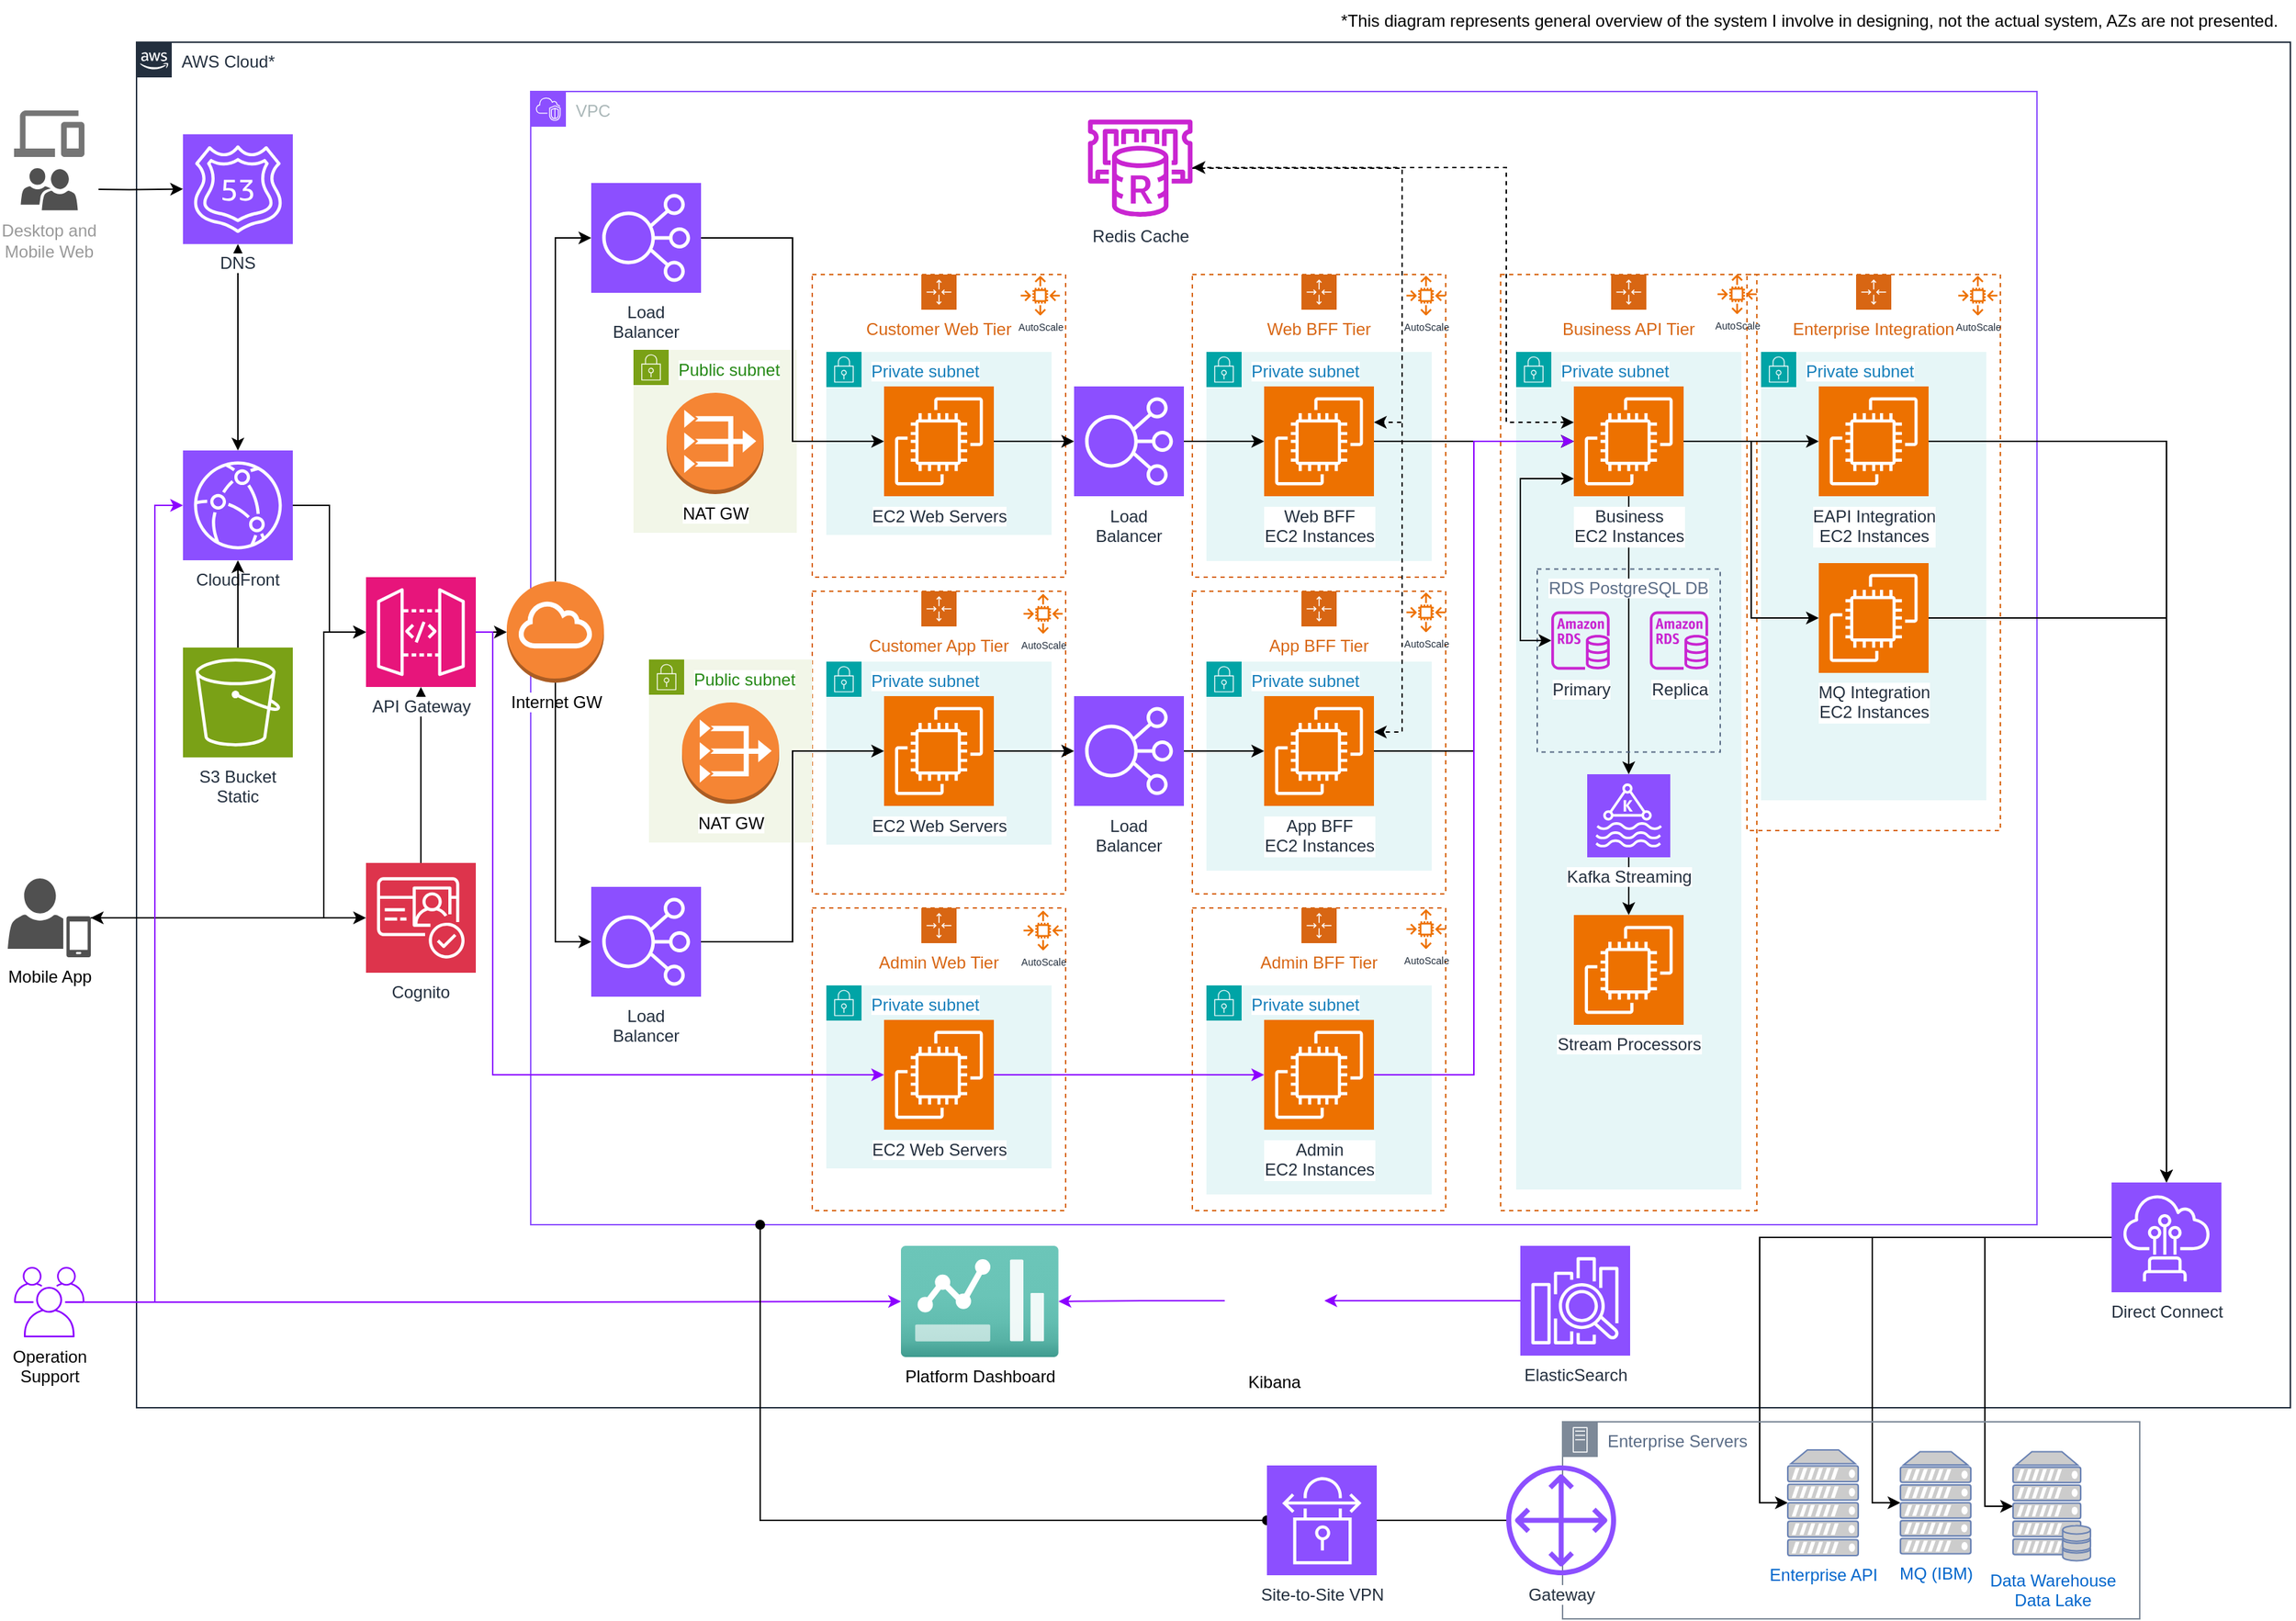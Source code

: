 <mxfile version="24.7.6">
  <diagram name="Page-1" id="ORH8hoGxnRq0YV5Q__YL">
    <mxGraphModel dx="1382" dy="833" grid="1" gridSize="10" guides="1" tooltips="1" connect="1" arrows="1" fold="1" page="1" pageScale="1" pageWidth="1654" pageHeight="1169" background="none" math="0" shadow="0">
      <root>
        <mxCell id="0" />
        <mxCell id="1" parent="0" />
        <mxCell id="d51Kw371MCxtWn_OuyqZ-9" value="AWS Cloud*" style="points=[[0,0],[0.25,0],[0.5,0],[0.75,0],[1,0],[1,0.25],[1,0.5],[1,0.75],[1,1],[0.75,1],[0.5,1],[0.25,1],[0,1],[0,0.75],[0,0.5],[0,0.25]];outlineConnect=0;gradientColor=none;html=1;fontSize=12;fontStyle=0;container=1;pointerEvents=0;collapsible=0;recursiveResize=0;shape=mxgraph.aws4.group;grIcon=mxgraph.aws4.group_aws_cloud_alt;strokeColor=#232F3E;fillColor=none;verticalAlign=top;align=left;spacingLeft=30;fontColor=#232F3E;dashed=0;backgroundOutline=0;shadow=0;labelBackgroundColor=default;whiteSpace=wrap;labelBorderColor=none;textShadow=0;" vertex="1" parent="1">
          <mxGeometry x="107" y="40" width="1530" height="970" as="geometry" />
        </mxCell>
        <mxCell id="d51Kw371MCxtWn_OuyqZ-40" value="VPC" style="points=[[0,0],[0.25,0],[0.5,0],[0.75,0],[1,0],[1,0.25],[1,0.5],[1,0.75],[1,1],[0.75,1],[0.5,1],[0.25,1],[0,1],[0,0.75],[0,0.5],[0,0.25]];outlineConnect=0;gradientColor=none;html=1;whiteSpace=wrap;fontSize=12;fontStyle=0;container=1;pointerEvents=0;collapsible=0;recursiveResize=0;shape=mxgraph.aws4.group;grIcon=mxgraph.aws4.group_vpc2;strokeColor=#8C4FFF;fillColor=none;verticalAlign=top;align=left;spacingLeft=30;fontColor=#AAB7B8;dashed=0;labelBackgroundColor=default;" vertex="1" parent="d51Kw371MCxtWn_OuyqZ-9">
          <mxGeometry x="280" y="35" width="1070" height="805" as="geometry" />
        </mxCell>
        <mxCell id="d51Kw371MCxtWn_OuyqZ-99" value="Redis Cache" style="sketch=0;outlineConnect=0;fontColor=#232F3E;gradientColor=none;fillColor=#C925D1;strokeColor=none;dashed=0;verticalLabelPosition=bottom;verticalAlign=top;align=center;html=1;fontSize=12;fontStyle=0;aspect=fixed;pointerEvents=1;shape=mxgraph.aws4.elasticache_for_redis;labelBackgroundColor=default;" vertex="1" parent="d51Kw371MCxtWn_OuyqZ-40">
          <mxGeometry x="394" y="20" width="78" height="69" as="geometry" />
        </mxCell>
        <mxCell id="d51Kw371MCxtWn_OuyqZ-56" value="Public subnet" style="points=[[0,0],[0.25,0],[0.5,0],[0.75,0],[1,0],[1,0.25],[1,0.5],[1,0.75],[1,1],[0.75,1],[0.5,1],[0.25,1],[0,1],[0,0.75],[0,0.5],[0,0.25]];outlineConnect=0;gradientColor=none;html=1;whiteSpace=wrap;fontSize=12;fontStyle=0;container=1;pointerEvents=0;collapsible=0;recursiveResize=0;shape=mxgraph.aws4.group;grIcon=mxgraph.aws4.group_security_group;grStroke=0;strokeColor=#7AA116;fillColor=#F2F6E8;verticalAlign=top;align=left;spacingLeft=30;fontColor=#248814;dashed=0;labelBackgroundColor=default;" vertex="1" parent="d51Kw371MCxtWn_OuyqZ-40">
          <mxGeometry x="73" y="183.5" width="116" height="130" as="geometry" />
        </mxCell>
        <mxCell id="d51Kw371MCxtWn_OuyqZ-54" value="NAT GW" style="outlineConnect=0;dashed=0;verticalLabelPosition=bottom;verticalAlign=top;align=center;html=1;shape=mxgraph.aws3.vpc_nat_gateway;fillColor=#F58534;gradientColor=none;labelBackgroundColor=default;" vertex="1" parent="d51Kw371MCxtWn_OuyqZ-56">
          <mxGeometry x="23.5" y="30.5" width="69" height="72" as="geometry" />
        </mxCell>
        <mxCell id="d51Kw371MCxtWn_OuyqZ-63" value="Load Balancer" style="points=[[0,0,0],[0.25,0,0],[0.5,0,0],[0.75,0,0],[1,0,0],[0,1,0],[0.25,1,0],[0.5,1,0],[0.75,1,0],[1,1,0],[0,0.25,0],[0,0.5,0],[0,0.75,0],[1,0.25,0],[1,0.5,0],[1,0.75,0]];outlineConnect=0;fontColor=#232F3E;fillColor=#8C4FFF;strokeColor=#ffffff;dashed=0;verticalLabelPosition=bottom;verticalAlign=top;align=center;html=1;fontSize=12;fontStyle=0;aspect=fixed;shape=mxgraph.aws4.resourceIcon;resIcon=mxgraph.aws4.elastic_load_balancing;shadow=0;labelBackgroundColor=default;whiteSpace=wrap;labelBorderColor=none;textShadow=0;" vertex="1" parent="d51Kw371MCxtWn_OuyqZ-40">
          <mxGeometry x="386" y="209.5" width="78" height="78" as="geometry" />
        </mxCell>
        <mxCell id="d51Kw371MCxtWn_OuyqZ-149" value="Admin Web Tier" style="points=[[0,0],[0.25,0],[0.5,0],[0.75,0],[1,0],[1,0.25],[1,0.5],[1,0.75],[1,1],[0.75,1],[0.5,1],[0.25,1],[0,1],[0,0.75],[0,0.5],[0,0.25]];outlineConnect=0;gradientColor=none;html=1;whiteSpace=wrap;fontSize=12;fontStyle=0;container=1;pointerEvents=0;collapsible=0;recursiveResize=0;shape=mxgraph.aws4.groupCenter;grIcon=mxgraph.aws4.group_auto_scaling_group;grStroke=1;strokeColor=#D86613;fillColor=none;verticalAlign=top;align=center;fontColor=#D86613;dashed=1;spacingTop=25;labelBackgroundColor=default;" vertex="1" parent="d51Kw371MCxtWn_OuyqZ-40">
          <mxGeometry x="200" y="580" width="180" height="215" as="geometry" />
        </mxCell>
        <mxCell id="d51Kw371MCxtWn_OuyqZ-150" value="Private subnet" style="points=[[0,0],[0.25,0],[0.5,0],[0.75,0],[1,0],[1,0.25],[1,0.5],[1,0.75],[1,1],[0.75,1],[0.5,1],[0.25,1],[0,1],[0,0.75],[0,0.5],[0,0.25]];outlineConnect=0;gradientColor=none;html=1;whiteSpace=wrap;fontSize=12;fontStyle=0;container=1;pointerEvents=0;collapsible=0;recursiveResize=0;shape=mxgraph.aws4.group;grIcon=mxgraph.aws4.group_security_group;grStroke=0;strokeColor=#00A4A6;fillColor=#E6F6F7;verticalAlign=top;align=left;spacingLeft=30;fontColor=#147EBA;dashed=0;labelBackgroundColor=default;" vertex="1" parent="d51Kw371MCxtWn_OuyqZ-149">
          <mxGeometry x="10" y="55" width="160" height="130" as="geometry" />
        </mxCell>
        <mxCell id="d51Kw371MCxtWn_OuyqZ-151" value="EC2 Web Servers" style="sketch=0;points=[[0,0,0],[0.25,0,0],[0.5,0,0],[0.75,0,0],[1,0,0],[0,1,0],[0.25,1,0],[0.5,1,0],[0.75,1,0],[1,1,0],[0,0.25,0],[0,0.5,0],[0,0.75,0],[1,0.25,0],[1,0.5,0],[1,0.75,0]];outlineConnect=0;fontColor=#232F3E;fillColor=#ED7100;strokeColor=#ffffff;dashed=0;verticalLabelPosition=bottom;verticalAlign=top;align=center;html=1;fontSize=12;fontStyle=0;aspect=fixed;shape=mxgraph.aws4.resourceIcon;resIcon=mxgraph.aws4.ec2;labelBackgroundColor=default;" vertex="1" parent="d51Kw371MCxtWn_OuyqZ-150">
          <mxGeometry x="41" y="24.5" width="78" height="78" as="geometry" />
        </mxCell>
        <mxCell id="d51Kw371MCxtWn_OuyqZ-162" value="&lt;p style=&quot;line-height: 3%; margin-top: 0px; margin-bottom: 0px;&quot;&gt;&lt;font style=&quot;font-size: 7px;&quot;&gt;AutoScale&lt;/font&gt;&lt;/p&gt;" style="sketch=0;outlineConnect=0;fontColor=#232F3E;gradientColor=none;fillColor=#ED7100;strokeColor=none;dashed=0;verticalLabelPosition=bottom;verticalAlign=top;align=center;html=1;fontSize=12;fontStyle=0;aspect=fixed;pointerEvents=1;shape=mxgraph.aws4.auto_scaling2;labelBackgroundColor=default;" vertex="1" parent="d51Kw371MCxtWn_OuyqZ-149">
          <mxGeometry x="150.0" y="2" width="28" height="28" as="geometry" />
        </mxCell>
        <mxCell id="d51Kw371MCxtWn_OuyqZ-153" value="Customer App Tier" style="points=[[0,0],[0.25,0],[0.5,0],[0.75,0],[1,0],[1,0.25],[1,0.5],[1,0.75],[1,1],[0.75,1],[0.5,1],[0.25,1],[0,1],[0,0.75],[0,0.5],[0,0.25]];outlineConnect=0;gradientColor=none;html=1;whiteSpace=wrap;fontSize=12;fontStyle=0;container=1;pointerEvents=0;collapsible=0;recursiveResize=0;shape=mxgraph.aws4.groupCenter;grIcon=mxgraph.aws4.group_auto_scaling_group;grStroke=1;strokeColor=#D86613;fillColor=none;verticalAlign=top;align=center;fontColor=#D86613;dashed=1;spacingTop=25;labelBackgroundColor=default;" vertex="1" parent="d51Kw371MCxtWn_OuyqZ-40">
          <mxGeometry x="200" y="355" width="180" height="215" as="geometry" />
        </mxCell>
        <mxCell id="d51Kw371MCxtWn_OuyqZ-154" value="Private subnet" style="points=[[0,0],[0.25,0],[0.5,0],[0.75,0],[1,0],[1,0.25],[1,0.5],[1,0.75],[1,1],[0.75,1],[0.5,1],[0.25,1],[0,1],[0,0.75],[0,0.5],[0,0.25]];outlineConnect=0;gradientColor=none;html=1;whiteSpace=wrap;fontSize=12;fontStyle=0;container=1;pointerEvents=0;collapsible=0;recursiveResize=0;shape=mxgraph.aws4.group;grIcon=mxgraph.aws4.group_security_group;grStroke=0;strokeColor=#00A4A6;fillColor=#E6F6F7;verticalAlign=top;align=left;spacingLeft=30;fontColor=#147EBA;dashed=0;labelBackgroundColor=default;" vertex="1" parent="d51Kw371MCxtWn_OuyqZ-153">
          <mxGeometry x="10" y="50" width="160" height="130" as="geometry" />
        </mxCell>
        <mxCell id="d51Kw371MCxtWn_OuyqZ-155" value="EC2 Web Servers" style="sketch=0;points=[[0,0,0],[0.25,0,0],[0.5,0,0],[0.75,0,0],[1,0,0],[0,1,0],[0.25,1,0],[0.5,1,0],[0.75,1,0],[1,1,0],[0,0.25,0],[0,0.5,0],[0,0.75,0],[1,0.25,0],[1,0.5,0],[1,0.75,0]];outlineConnect=0;fontColor=#232F3E;fillColor=#ED7100;strokeColor=#ffffff;dashed=0;verticalLabelPosition=bottom;verticalAlign=top;align=center;html=1;fontSize=12;fontStyle=0;aspect=fixed;shape=mxgraph.aws4.resourceIcon;resIcon=mxgraph.aws4.ec2;labelBackgroundColor=default;" vertex="1" parent="d51Kw371MCxtWn_OuyqZ-154">
          <mxGeometry x="41" y="24.5" width="78" height="78" as="geometry" />
        </mxCell>
        <mxCell id="d51Kw371MCxtWn_OuyqZ-161" value="&lt;p style=&quot;line-height: 3%; margin-top: 0px; margin-bottom: 0px;&quot;&gt;&lt;font style=&quot;font-size: 7px;&quot;&gt;AutoScale&lt;/font&gt;&lt;/p&gt;" style="sketch=0;outlineConnect=0;fontColor=#232F3E;gradientColor=none;fillColor=#ED7100;strokeColor=none;dashed=0;verticalLabelPosition=bottom;verticalAlign=top;align=center;html=1;fontSize=12;fontStyle=0;aspect=fixed;pointerEvents=1;shape=mxgraph.aws4.auto_scaling2;labelBackgroundColor=default;" vertex="1" parent="d51Kw371MCxtWn_OuyqZ-153">
          <mxGeometry x="150.0" y="2" width="28" height="28" as="geometry" />
        </mxCell>
        <mxCell id="d51Kw371MCxtWn_OuyqZ-86" value="Enterprise Integration" style="points=[[0,0],[0.25,0],[0.5,0],[0.75,0],[1,0],[1,0.25],[1,0.5],[1,0.75],[1,1],[0.75,1],[0.5,1],[0.25,1],[0,1],[0,0.75],[0,0.5],[0,0.25]];outlineConnect=0;gradientColor=none;html=1;whiteSpace=wrap;fontSize=12;fontStyle=0;container=1;pointerEvents=0;collapsible=0;recursiveResize=0;shape=mxgraph.aws4.groupCenter;grIcon=mxgraph.aws4.group_auto_scaling_group;grStroke=1;strokeColor=#D86613;fillColor=none;verticalAlign=top;align=center;fontColor=#D86613;dashed=1;spacingTop=25;labelBackgroundColor=default;" vertex="1" parent="d51Kw371MCxtWn_OuyqZ-40">
          <mxGeometry x="864" y="130" width="180" height="395" as="geometry" />
        </mxCell>
        <mxCell id="d51Kw371MCxtWn_OuyqZ-87" value="Private subnet" style="points=[[0,0],[0.25,0],[0.5,0],[0.75,0],[1,0],[1,0.25],[1,0.5],[1,0.75],[1,1],[0.75,1],[0.5,1],[0.25,1],[0,1],[0,0.75],[0,0.5],[0,0.25]];outlineConnect=0;gradientColor=none;html=1;whiteSpace=wrap;fontSize=12;fontStyle=0;container=1;pointerEvents=0;collapsible=0;recursiveResize=0;shape=mxgraph.aws4.group;grIcon=mxgraph.aws4.group_security_group;grStroke=0;strokeColor=#00A4A6;fillColor=#E6F6F7;verticalAlign=top;align=left;spacingLeft=30;fontColor=#147EBA;dashed=0;labelBackgroundColor=default;" vertex="1" parent="d51Kw371MCxtWn_OuyqZ-86">
          <mxGeometry x="10" y="55" width="160" height="318.5" as="geometry" />
        </mxCell>
        <mxCell id="d51Kw371MCxtWn_OuyqZ-114" value="EAPI Integration&lt;br&gt;EC2 Instances" style="sketch=0;points=[[0,0,0],[0.25,0,0],[0.5,0,0],[0.75,0,0],[1,0,0],[0,1,0],[0.25,1,0],[0.5,1,0],[0.75,1,0],[1,1,0],[0,0.25,0],[0,0.5,0],[0,0.75,0],[1,0.25,0],[1,0.5,0],[1,0.75,0]];outlineConnect=0;fontColor=#232F3E;fillColor=#ED7100;strokeColor=#ffffff;dashed=0;verticalLabelPosition=bottom;verticalAlign=top;align=center;html=1;fontSize=12;fontStyle=0;aspect=fixed;shape=mxgraph.aws4.resourceIcon;resIcon=mxgraph.aws4.ec2;labelBackgroundColor=default;" vertex="1" parent="d51Kw371MCxtWn_OuyqZ-87">
          <mxGeometry x="41" y="24.5" width="78" height="78" as="geometry" />
        </mxCell>
        <mxCell id="d51Kw371MCxtWn_OuyqZ-88" value="MQ Integration&lt;div&gt;EC2 Instances&lt;/div&gt;" style="sketch=0;points=[[0,0,0],[0.25,0,0],[0.5,0,0],[0.75,0,0],[1,0,0],[0,1,0],[0.25,1,0],[0.5,1,0],[0.75,1,0],[1,1,0],[0,0.25,0],[0,0.5,0],[0,0.75,0],[1,0.25,0],[1,0.5,0],[1,0.75,0]];outlineConnect=0;fontColor=#232F3E;fillColor=#ED7100;strokeColor=#ffffff;dashed=0;verticalLabelPosition=bottom;verticalAlign=top;align=center;html=1;fontSize=12;fontStyle=0;aspect=fixed;shape=mxgraph.aws4.resourceIcon;resIcon=mxgraph.aws4.ec2;labelBackgroundColor=default;" vertex="1" parent="d51Kw371MCxtWn_OuyqZ-87">
          <mxGeometry x="41" y="150" width="78" height="78" as="geometry" />
        </mxCell>
        <mxCell id="d51Kw371MCxtWn_OuyqZ-165" value="&lt;p style=&quot;line-height: 3%; margin-top: 0px; margin-bottom: 0px;&quot;&gt;&lt;font style=&quot;font-size: 7px;&quot;&gt;AutoScale&lt;/font&gt;&lt;/p&gt;" style="sketch=0;outlineConnect=0;fontColor=#232F3E;gradientColor=none;fillColor=#ED7100;strokeColor=none;dashed=0;verticalLabelPosition=bottom;verticalAlign=top;align=center;html=1;fontSize=12;fontStyle=0;aspect=fixed;pointerEvents=1;shape=mxgraph.aws4.auto_scaling2;labelBackgroundColor=default;" vertex="1" parent="d51Kw371MCxtWn_OuyqZ-86">
          <mxGeometry x="150" y="1" width="28" height="28" as="geometry" />
        </mxCell>
        <mxCell id="d51Kw371MCxtWn_OuyqZ-189" value="Load Balancer" style="points=[[0,0,0],[0.25,0,0],[0.5,0,0],[0.75,0,0],[1,0,0],[0,1,0],[0.25,1,0],[0.5,1,0],[0.75,1,0],[1,1,0],[0,0.25,0],[0,0.5,0],[0,0.75,0],[1,0.25,0],[1,0.5,0],[1,0.75,0]];outlineConnect=0;fontColor=#232F3E;fillColor=#8C4FFF;strokeColor=#ffffff;dashed=0;verticalLabelPosition=bottom;verticalAlign=top;align=center;html=1;fontSize=12;fontStyle=0;aspect=fixed;shape=mxgraph.aws4.resourceIcon;resIcon=mxgraph.aws4.elastic_load_balancing;shadow=0;labelBackgroundColor=default;whiteSpace=wrap;labelBorderColor=none;textShadow=0;" vertex="1" parent="d51Kw371MCxtWn_OuyqZ-40">
          <mxGeometry x="386" y="429.5" width="78" height="78" as="geometry" />
        </mxCell>
        <mxCell id="d51Kw371MCxtWn_OuyqZ-195" value="App BFF Tier" style="points=[[0,0],[0.25,0],[0.5,0],[0.75,0],[1,0],[1,0.25],[1,0.5],[1,0.75],[1,1],[0.75,1],[0.5,1],[0.25,1],[0,1],[0,0.75],[0,0.5],[0,0.25]];outlineConnect=0;gradientColor=none;html=1;whiteSpace=wrap;fontSize=12;fontStyle=0;container=1;pointerEvents=0;collapsible=0;recursiveResize=0;shape=mxgraph.aws4.groupCenter;grIcon=mxgraph.aws4.group_auto_scaling_group;grStroke=1;strokeColor=#D86613;fillColor=none;verticalAlign=top;align=center;fontColor=#D86613;dashed=1;spacingTop=25;labelBackgroundColor=default;" vertex="1" parent="d51Kw371MCxtWn_OuyqZ-40">
          <mxGeometry x="470" y="355" width="180" height="215" as="geometry" />
        </mxCell>
        <mxCell id="d51Kw371MCxtWn_OuyqZ-196" value="Private subnet" style="points=[[0,0],[0.25,0],[0.5,0],[0.75,0],[1,0],[1,0.25],[1,0.5],[1,0.75],[1,1],[0.75,1],[0.5,1],[0.25,1],[0,1],[0,0.75],[0,0.5],[0,0.25]];outlineConnect=0;gradientColor=none;html=1;whiteSpace=wrap;fontSize=12;fontStyle=0;container=1;pointerEvents=0;collapsible=0;recursiveResize=0;shape=mxgraph.aws4.group;grIcon=mxgraph.aws4.group_security_group;grStroke=0;strokeColor=#00A4A6;fillColor=#E6F6F7;verticalAlign=top;align=left;spacingLeft=30;fontColor=#147EBA;dashed=0;labelBackgroundColor=default;" vertex="1" parent="d51Kw371MCxtWn_OuyqZ-195">
          <mxGeometry x="10" y="50" width="160" height="148.5" as="geometry" />
        </mxCell>
        <mxCell id="d51Kw371MCxtWn_OuyqZ-197" value="App BFF&lt;div&gt;EC2 Instances&lt;/div&gt;" style="sketch=0;points=[[0,0,0],[0.25,0,0],[0.5,0,0],[0.75,0,0],[1,0,0],[0,1,0],[0.25,1,0],[0.5,1,0],[0.75,1,0],[1,1,0],[0,0.25,0],[0,0.5,0],[0,0.75,0],[1,0.25,0],[1,0.5,0],[1,0.75,0]];outlineConnect=0;fontColor=#232F3E;fillColor=#ED7100;strokeColor=#ffffff;dashed=0;verticalLabelPosition=bottom;verticalAlign=top;align=center;html=1;fontSize=12;fontStyle=0;aspect=fixed;shape=mxgraph.aws4.resourceIcon;resIcon=mxgraph.aws4.ec2;labelBackgroundColor=default;" vertex="1" parent="d51Kw371MCxtWn_OuyqZ-196">
          <mxGeometry x="41" y="24.5" width="78" height="78" as="geometry" />
        </mxCell>
        <mxCell id="d51Kw371MCxtWn_OuyqZ-198" value="&lt;p style=&quot;line-height: 3%; margin-top: 0px; margin-bottom: 0px;&quot;&gt;&lt;font style=&quot;font-size: 7px;&quot;&gt;AutoScale&lt;/font&gt;&lt;/p&gt;" style="sketch=0;outlineConnect=0;fontColor=#232F3E;gradientColor=none;fillColor=#ED7100;strokeColor=none;dashed=0;verticalLabelPosition=bottom;verticalAlign=top;align=center;html=1;fontSize=12;fontStyle=0;aspect=fixed;pointerEvents=1;shape=mxgraph.aws4.auto_scaling2;labelBackgroundColor=default;" vertex="1" parent="d51Kw371MCxtWn_OuyqZ-195">
          <mxGeometry x="152" y="1" width="28" height="28" as="geometry" />
        </mxCell>
        <mxCell id="d51Kw371MCxtWn_OuyqZ-199" value="Admin BFF Tier" style="points=[[0,0],[0.25,0],[0.5,0],[0.75,0],[1,0],[1,0.25],[1,0.5],[1,0.75],[1,1],[0.75,1],[0.5,1],[0.25,1],[0,1],[0,0.75],[0,0.5],[0,0.25]];outlineConnect=0;gradientColor=none;html=1;whiteSpace=wrap;fontSize=12;fontStyle=0;container=1;pointerEvents=0;collapsible=0;recursiveResize=0;shape=mxgraph.aws4.groupCenter;grIcon=mxgraph.aws4.group_auto_scaling_group;grStroke=1;strokeColor=#D86613;fillColor=none;verticalAlign=top;align=center;fontColor=#D86613;dashed=1;spacingTop=25;labelBackgroundColor=default;" vertex="1" parent="d51Kw371MCxtWn_OuyqZ-40">
          <mxGeometry x="470" y="580" width="180" height="215" as="geometry" />
        </mxCell>
        <mxCell id="d51Kw371MCxtWn_OuyqZ-200" value="Private subnet" style="points=[[0,0],[0.25,0],[0.5,0],[0.75,0],[1,0],[1,0.25],[1,0.5],[1,0.75],[1,1],[0.75,1],[0.5,1],[0.25,1],[0,1],[0,0.75],[0,0.5],[0,0.25]];outlineConnect=0;gradientColor=none;html=1;whiteSpace=wrap;fontSize=12;fontStyle=0;container=1;pointerEvents=0;collapsible=0;recursiveResize=0;shape=mxgraph.aws4.group;grIcon=mxgraph.aws4.group_security_group;grStroke=0;strokeColor=#00A4A6;fillColor=#E6F6F7;verticalAlign=top;align=left;spacingLeft=30;fontColor=#147EBA;dashed=0;labelBackgroundColor=default;" vertex="1" parent="d51Kw371MCxtWn_OuyqZ-199">
          <mxGeometry x="10" y="55" width="160" height="148.5" as="geometry" />
        </mxCell>
        <mxCell id="d51Kw371MCxtWn_OuyqZ-201" value="Admin&lt;div&gt;EC2 Instances&lt;/div&gt;" style="sketch=0;points=[[0,0,0],[0.25,0,0],[0.5,0,0],[0.75,0,0],[1,0,0],[0,1,0],[0.25,1,0],[0.5,1,0],[0.75,1,0],[1,1,0],[0,0.25,0],[0,0.5,0],[0,0.75,0],[1,0.25,0],[1,0.5,0],[1,0.75,0]];outlineConnect=0;fontColor=#232F3E;fillColor=#ED7100;strokeColor=#ffffff;dashed=0;verticalLabelPosition=bottom;verticalAlign=top;align=center;html=1;fontSize=12;fontStyle=0;aspect=fixed;shape=mxgraph.aws4.resourceIcon;resIcon=mxgraph.aws4.ec2;labelBackgroundColor=default;" vertex="1" parent="d51Kw371MCxtWn_OuyqZ-200">
          <mxGeometry x="41" y="24.5" width="78" height="78" as="geometry" />
        </mxCell>
        <mxCell id="d51Kw371MCxtWn_OuyqZ-202" value="&lt;p style=&quot;line-height: 3%; margin-top: 0px; margin-bottom: 0px;&quot;&gt;&lt;font style=&quot;font-size: 7px;&quot;&gt;AutoScale&lt;/font&gt;&lt;/p&gt;" style="sketch=0;outlineConnect=0;fontColor=#232F3E;gradientColor=none;fillColor=#ED7100;strokeColor=none;dashed=0;verticalLabelPosition=bottom;verticalAlign=top;align=center;html=1;fontSize=12;fontStyle=0;aspect=fixed;pointerEvents=1;shape=mxgraph.aws4.auto_scaling2;labelBackgroundColor=default;" vertex="1" parent="d51Kw371MCxtWn_OuyqZ-199">
          <mxGeometry x="152" y="1" width="28" height="28" as="geometry" />
        </mxCell>
        <mxCell id="d51Kw371MCxtWn_OuyqZ-80" value="Web BFF Tier" style="points=[[0,0],[0.25,0],[0.5,0],[0.75,0],[1,0],[1,0.25],[1,0.5],[1,0.75],[1,1],[0.75,1],[0.5,1],[0.25,1],[0,1],[0,0.75],[0,0.5],[0,0.25]];outlineConnect=0;gradientColor=none;html=1;whiteSpace=wrap;fontSize=12;fontStyle=0;container=1;pointerEvents=0;collapsible=0;recursiveResize=0;shape=mxgraph.aws4.groupCenter;grIcon=mxgraph.aws4.group_auto_scaling_group;grStroke=1;strokeColor=#D86613;fillColor=none;verticalAlign=top;align=center;fontColor=#D86613;dashed=1;spacingTop=25;labelBackgroundColor=default;" vertex="1" parent="d51Kw371MCxtWn_OuyqZ-40">
          <mxGeometry x="470" y="130" width="180" height="215" as="geometry" />
        </mxCell>
        <mxCell id="d51Kw371MCxtWn_OuyqZ-81" value="Private subnet" style="points=[[0,0],[0.25,0],[0.5,0],[0.75,0],[1,0],[1,0.25],[1,0.5],[1,0.75],[1,1],[0.75,1],[0.5,1],[0.25,1],[0,1],[0,0.75],[0,0.5],[0,0.25]];outlineConnect=0;gradientColor=none;html=1;whiteSpace=wrap;fontSize=12;fontStyle=0;container=1;pointerEvents=0;collapsible=0;recursiveResize=0;shape=mxgraph.aws4.group;grIcon=mxgraph.aws4.group_security_group;grStroke=0;strokeColor=#00A4A6;fillColor=#E6F6F7;verticalAlign=top;align=left;spacingLeft=30;fontColor=#147EBA;dashed=0;labelBackgroundColor=default;" vertex="1" parent="d51Kw371MCxtWn_OuyqZ-80">
          <mxGeometry x="10" y="55" width="160" height="148.5" as="geometry" />
        </mxCell>
        <mxCell id="d51Kw371MCxtWn_OuyqZ-82" value="Web BFF&lt;div&gt;EC2 Instances&lt;/div&gt;" style="sketch=0;points=[[0,0,0],[0.25,0,0],[0.5,0,0],[0.75,0,0],[1,0,0],[0,1,0],[0.25,1,0],[0.5,1,0],[0.75,1,0],[1,1,0],[0,0.25,0],[0,0.5,0],[0,0.75,0],[1,0.25,0],[1,0.5,0],[1,0.75,0]];outlineConnect=0;fontColor=#232F3E;fillColor=#ED7100;strokeColor=#ffffff;dashed=0;verticalLabelPosition=bottom;verticalAlign=top;align=center;html=1;fontSize=12;fontStyle=0;aspect=fixed;shape=mxgraph.aws4.resourceIcon;resIcon=mxgraph.aws4.ec2;labelBackgroundColor=default;" vertex="1" parent="d51Kw371MCxtWn_OuyqZ-81">
          <mxGeometry x="41" y="24.5" width="78" height="78" as="geometry" />
        </mxCell>
        <mxCell id="d51Kw371MCxtWn_OuyqZ-163" value="&lt;p style=&quot;line-height: 3%; margin-top: 0px; margin-bottom: 0px;&quot;&gt;&lt;font style=&quot;font-size: 7px;&quot;&gt;AutoScale&lt;/font&gt;&lt;/p&gt;" style="sketch=0;outlineConnect=0;fontColor=#232F3E;gradientColor=none;fillColor=#ED7100;strokeColor=none;dashed=0;verticalLabelPosition=bottom;verticalAlign=top;align=center;html=1;fontSize=12;fontStyle=0;aspect=fixed;pointerEvents=1;shape=mxgraph.aws4.auto_scaling2;labelBackgroundColor=default;" vertex="1" parent="d51Kw371MCxtWn_OuyqZ-80">
          <mxGeometry x="152" y="1" width="28" height="28" as="geometry" />
        </mxCell>
        <mxCell id="d51Kw371MCxtWn_OuyqZ-111" style="edgeStyle=orthogonalEdgeStyle;rounded=0;orthogonalLoop=1;jettySize=auto;html=1;labelBackgroundColor=default;" edge="1" parent="d51Kw371MCxtWn_OuyqZ-40" source="d51Kw371MCxtWn_OuyqZ-63" target="d51Kw371MCxtWn_OuyqZ-82">
          <mxGeometry relative="1" as="geometry" />
        </mxCell>
        <mxCell id="d51Kw371MCxtWn_OuyqZ-42" value="Customer Web Tier" style="points=[[0,0],[0.25,0],[0.5,0],[0.75,0],[1,0],[1,0.25],[1,0.5],[1,0.75],[1,1],[0.75,1],[0.5,1],[0.25,1],[0,1],[0,0.75],[0,0.5],[0,0.25]];outlineConnect=0;gradientColor=none;html=1;whiteSpace=wrap;fontSize=12;fontStyle=0;container=1;pointerEvents=0;collapsible=0;recursiveResize=0;shape=mxgraph.aws4.groupCenter;grIcon=mxgraph.aws4.group_auto_scaling_group;grStroke=1;strokeColor=#D86613;fillColor=none;verticalAlign=top;align=center;fontColor=#D86613;dashed=1;spacingTop=25;labelBackgroundColor=default;" vertex="1" parent="d51Kw371MCxtWn_OuyqZ-40">
          <mxGeometry x="200" y="130" width="180" height="215" as="geometry" />
        </mxCell>
        <mxCell id="d51Kw371MCxtWn_OuyqZ-44" value="Private subnet" style="points=[[0,0],[0.25,0],[0.5,0],[0.75,0],[1,0],[1,0.25],[1,0.5],[1,0.75],[1,1],[0.75,1],[0.5,1],[0.25,1],[0,1],[0,0.75],[0,0.5],[0,0.25]];outlineConnect=0;gradientColor=none;html=1;whiteSpace=wrap;fontSize=12;fontStyle=0;container=1;pointerEvents=0;collapsible=0;recursiveResize=0;shape=mxgraph.aws4.group;grIcon=mxgraph.aws4.group_security_group;grStroke=0;strokeColor=#00A4A6;fillColor=#E6F6F7;verticalAlign=top;align=left;spacingLeft=30;fontColor=#147EBA;dashed=0;labelBackgroundColor=default;" vertex="1" parent="d51Kw371MCxtWn_OuyqZ-42">
          <mxGeometry x="10" y="55" width="160" height="130" as="geometry" />
        </mxCell>
        <mxCell id="d51Kw371MCxtWn_OuyqZ-57" value="EC2 Web Servers" style="sketch=0;points=[[0,0,0],[0.25,0,0],[0.5,0,0],[0.75,0,0],[1,0,0],[0,1,0],[0.25,1,0],[0.5,1,0],[0.75,1,0],[1,1,0],[0,0.25,0],[0,0.5,0],[0,0.75,0],[1,0.25,0],[1,0.5,0],[1,0.75,0]];outlineConnect=0;fontColor=#232F3E;fillColor=#ED7100;strokeColor=#ffffff;dashed=0;verticalLabelPosition=bottom;verticalAlign=top;align=center;html=1;fontSize=12;fontStyle=0;aspect=fixed;shape=mxgraph.aws4.resourceIcon;resIcon=mxgraph.aws4.ec2;labelBackgroundColor=default;" vertex="1" parent="d51Kw371MCxtWn_OuyqZ-44">
          <mxGeometry x="41" y="24.5" width="78" height="78" as="geometry" />
        </mxCell>
        <mxCell id="d51Kw371MCxtWn_OuyqZ-158" value="&lt;p style=&quot;line-height: 3%; margin-top: 0px; margin-bottom: 0px;&quot;&gt;&lt;font style=&quot;font-size: 7px;&quot;&gt;AutoScale&lt;/font&gt;&lt;/p&gt;" style="sketch=0;outlineConnect=0;fontColor=#232F3E;gradientColor=none;fillColor=#ED7100;strokeColor=none;dashed=0;verticalLabelPosition=bottom;verticalAlign=top;align=center;html=1;fontSize=12;fontStyle=0;aspect=fixed;pointerEvents=1;shape=mxgraph.aws4.auto_scaling2;labelBackgroundColor=default;" vertex="1" parent="d51Kw371MCxtWn_OuyqZ-42">
          <mxGeometry x="148.0" y="1" width="28" height="28" as="geometry" />
        </mxCell>
        <mxCell id="d51Kw371MCxtWn_OuyqZ-65" style="edgeStyle=orthogonalEdgeStyle;rounded=0;orthogonalLoop=1;jettySize=auto;html=1;entryX=0;entryY=0.5;entryDx=0;entryDy=0;entryPerimeter=0;labelBackgroundColor=default;" edge="1" parent="d51Kw371MCxtWn_OuyqZ-40" source="d51Kw371MCxtWn_OuyqZ-57" target="d51Kw371MCxtWn_OuyqZ-63">
          <mxGeometry relative="1" as="geometry" />
        </mxCell>
        <mxCell id="d51Kw371MCxtWn_OuyqZ-18" value="Load Balancer" style="points=[[0,0,0],[0.25,0,0],[0.5,0,0],[0.75,0,0],[1,0,0],[0,1,0],[0.25,1,0],[0.5,1,0],[0.75,1,0],[1,1,0],[0,0.25,0],[0,0.5,0],[0,0.75,0],[1,0.25,0],[1,0.5,0],[1,0.75,0]];outlineConnect=0;fontColor=#232F3E;fillColor=#8C4FFF;strokeColor=#ffffff;dashed=0;verticalLabelPosition=bottom;verticalAlign=top;align=center;html=1;fontSize=12;fontStyle=0;aspect=fixed;shape=mxgraph.aws4.resourceIcon;resIcon=mxgraph.aws4.elastic_load_balancing;shadow=0;labelBackgroundColor=default;whiteSpace=wrap;labelBorderColor=none;textShadow=0;" vertex="1" parent="d51Kw371MCxtWn_OuyqZ-40">
          <mxGeometry x="43" y="65" width="78" height="78" as="geometry" />
        </mxCell>
        <mxCell id="d51Kw371MCxtWn_OuyqZ-207" style="edgeStyle=orthogonalEdgeStyle;rounded=0;orthogonalLoop=1;jettySize=auto;html=1;entryX=0;entryY=0.5;entryDx=0;entryDy=0;entryPerimeter=0;labelBackgroundColor=default;" edge="1" parent="d51Kw371MCxtWn_OuyqZ-40" source="d51Kw371MCxtWn_OuyqZ-18" target="d51Kw371MCxtWn_OuyqZ-57">
          <mxGeometry relative="1" as="geometry" />
        </mxCell>
        <mxCell id="d51Kw371MCxtWn_OuyqZ-211" value="Public subnet" style="points=[[0,0],[0.25,0],[0.5,0],[0.75,0],[1,0],[1,0.25],[1,0.5],[1,0.75],[1,1],[0.75,1],[0.5,1],[0.25,1],[0,1],[0,0.75],[0,0.5],[0,0.25]];outlineConnect=0;gradientColor=none;html=1;whiteSpace=wrap;fontSize=12;fontStyle=0;container=1;pointerEvents=0;collapsible=0;recursiveResize=0;shape=mxgraph.aws4.group;grIcon=mxgraph.aws4.group_security_group;grStroke=0;strokeColor=#7AA116;fillColor=#F2F6E8;verticalAlign=top;align=left;spacingLeft=30;fontColor=#248814;dashed=0;labelBackgroundColor=default;" vertex="1" parent="d51Kw371MCxtWn_OuyqZ-40">
          <mxGeometry x="84" y="403.5" width="116" height="130" as="geometry" />
        </mxCell>
        <mxCell id="d51Kw371MCxtWn_OuyqZ-212" value="NAT GW" style="outlineConnect=0;dashed=0;verticalLabelPosition=bottom;verticalAlign=top;align=center;html=1;shape=mxgraph.aws3.vpc_nat_gateway;fillColor=#F58534;gradientColor=none;labelBackgroundColor=default;" vertex="1" parent="d51Kw371MCxtWn_OuyqZ-211">
          <mxGeometry x="23.5" y="30.5" width="69" height="72" as="geometry" />
        </mxCell>
        <mxCell id="d51Kw371MCxtWn_OuyqZ-213" value="Load Balancer" style="points=[[0,0,0],[0.25,0,0],[0.5,0,0],[0.75,0,0],[1,0,0],[0,1,0],[0.25,1,0],[0.5,1,0],[0.75,1,0],[1,1,0],[0,0.25,0],[0,0.5,0],[0,0.75,0],[1,0.25,0],[1,0.5,0],[1,0.75,0]];outlineConnect=0;fontColor=#232F3E;fillColor=#8C4FFF;strokeColor=#ffffff;dashed=0;verticalLabelPosition=bottom;verticalAlign=top;align=center;html=1;fontSize=12;fontStyle=0;aspect=fixed;shape=mxgraph.aws4.resourceIcon;resIcon=mxgraph.aws4.elastic_load_balancing;shadow=0;labelBackgroundColor=default;whiteSpace=wrap;labelBorderColor=none;textShadow=0;" vertex="1" parent="d51Kw371MCxtWn_OuyqZ-40">
          <mxGeometry x="43" y="565" width="78" height="78" as="geometry" />
        </mxCell>
        <mxCell id="d51Kw371MCxtWn_OuyqZ-225" style="edgeStyle=orthogonalEdgeStyle;rounded=0;orthogonalLoop=1;jettySize=auto;html=1;entryX=0;entryY=0.5;entryDx=0;entryDy=0;entryPerimeter=0;labelBackgroundColor=default;" edge="1" parent="d51Kw371MCxtWn_OuyqZ-40" source="d51Kw371MCxtWn_OuyqZ-155" target="d51Kw371MCxtWn_OuyqZ-189">
          <mxGeometry relative="1" as="geometry" />
        </mxCell>
        <mxCell id="d51Kw371MCxtWn_OuyqZ-226" style="edgeStyle=orthogonalEdgeStyle;rounded=0;orthogonalLoop=1;jettySize=auto;html=1;labelBackgroundColor=default;" edge="1" parent="d51Kw371MCxtWn_OuyqZ-40" source="d51Kw371MCxtWn_OuyqZ-189" target="d51Kw371MCxtWn_OuyqZ-197">
          <mxGeometry relative="1" as="geometry" />
        </mxCell>
        <mxCell id="d51Kw371MCxtWn_OuyqZ-227" style="edgeStyle=orthogonalEdgeStyle;rounded=0;orthogonalLoop=1;jettySize=auto;html=1;strokeColor=#8c00ff;labelBackgroundColor=default;" edge="1" parent="d51Kw371MCxtWn_OuyqZ-40" source="d51Kw371MCxtWn_OuyqZ-151" target="d51Kw371MCxtWn_OuyqZ-201">
          <mxGeometry relative="1" as="geometry" />
        </mxCell>
        <mxCell id="d51Kw371MCxtWn_OuyqZ-231" style="edgeStyle=orthogonalEdgeStyle;rounded=0;orthogonalLoop=1;jettySize=auto;html=1;noJump=0;ignoreEdge=0;dashed=1;labelBackgroundColor=default;" edge="1" parent="d51Kw371MCxtWn_OuyqZ-40" source="d51Kw371MCxtWn_OuyqZ-99" target="d51Kw371MCxtWn_OuyqZ-197">
          <mxGeometry relative="1" as="geometry">
            <Array as="points">
              <mxPoint x="619" y="55" />
              <mxPoint x="619" y="455" />
            </Array>
          </mxGeometry>
        </mxCell>
        <mxCell id="d51Kw371MCxtWn_OuyqZ-232" style="edgeStyle=orthogonalEdgeStyle;rounded=0;orthogonalLoop=1;jettySize=auto;html=1;dashed=1;labelBackgroundColor=default;" edge="1" parent="d51Kw371MCxtWn_OuyqZ-40" source="d51Kw371MCxtWn_OuyqZ-99" target="d51Kw371MCxtWn_OuyqZ-82">
          <mxGeometry relative="1" as="geometry">
            <Array as="points">
              <mxPoint x="619" y="55" />
              <mxPoint x="619" y="235" />
            </Array>
          </mxGeometry>
        </mxCell>
        <mxCell id="d51Kw371MCxtWn_OuyqZ-238" style="edgeStyle=orthogonalEdgeStyle;rounded=0;orthogonalLoop=1;jettySize=auto;html=1;entryX=0;entryY=0.5;entryDx=0;entryDy=0;entryPerimeter=0;labelBackgroundColor=default;" edge="1" parent="d51Kw371MCxtWn_OuyqZ-40" source="d51Kw371MCxtWn_OuyqZ-213" target="d51Kw371MCxtWn_OuyqZ-155">
          <mxGeometry relative="1" as="geometry" />
        </mxCell>
        <mxCell id="d51Kw371MCxtWn_OuyqZ-38" style="edgeStyle=orthogonalEdgeStyle;rounded=0;orthogonalLoop=1;jettySize=auto;html=1;entryX=0;entryY=0.5;entryDx=0;entryDy=0;entryPerimeter=0;labelBackgroundColor=default;" edge="1" parent="d51Kw371MCxtWn_OuyqZ-9" source="d51Kw371MCxtWn_OuyqZ-5" target="d51Kw371MCxtWn_OuyqZ-37">
          <mxGeometry relative="1" as="geometry" />
        </mxCell>
        <mxCell id="d51Kw371MCxtWn_OuyqZ-5" value="CloudFront" style="points=[[0,0,0],[0.25,0,0],[0.5,0,0],[0.75,0,0],[1,0,0],[0,1,0],[0.25,1,0],[0.5,1,0],[0.75,1,0],[1,1,0],[0,0.25,0],[0,0.5,0],[0,0.75,0],[1,0.25,0],[1,0.5,0],[1,0.75,0]];outlineConnect=0;fontColor=#232F3E;fillColor=#8C4FFF;strokeColor=#ffffff;dashed=0;verticalLabelPosition=bottom;verticalAlign=top;align=center;html=1;fontSize=12;fontStyle=0;aspect=fixed;shape=mxgraph.aws4.resourceIcon;resIcon=mxgraph.aws4.cloudfront;shadow=0;labelBackgroundColor=default;whiteSpace=wrap;labelBorderColor=none;textShadow=0;" vertex="1" parent="d51Kw371MCxtWn_OuyqZ-9">
          <mxGeometry x="33" y="290" width="78" height="78" as="geometry" />
        </mxCell>
        <mxCell id="d51Kw371MCxtWn_OuyqZ-205" style="edgeStyle=orthogonalEdgeStyle;rounded=0;orthogonalLoop=1;jettySize=auto;html=1;labelBackgroundColor=default;" edge="1" parent="d51Kw371MCxtWn_OuyqZ-9" source="d51Kw371MCxtWn_OuyqZ-6" target="d51Kw371MCxtWn_OuyqZ-5">
          <mxGeometry relative="1" as="geometry" />
        </mxCell>
        <mxCell id="d51Kw371MCxtWn_OuyqZ-6" value="S3 Bucket&lt;div&gt;Static&lt;/div&gt;" style="points=[[0,0,0],[0.25,0,0],[0.5,0,0],[0.75,0,0],[1,0,0],[0,1,0],[0.25,1,0],[0.5,1,0],[0.75,1,0],[1,1,0],[0,0.25,0],[0,0.5,0],[0,0.75,0],[1,0.25,0],[1,0.5,0],[1,0.75,0]];outlineConnect=0;fontColor=#232F3E;fillColor=#7AA116;strokeColor=#ffffff;dashed=0;verticalLabelPosition=bottom;verticalAlign=top;align=center;html=1;fontSize=12;fontStyle=0;aspect=fixed;shape=mxgraph.aws4.resourceIcon;resIcon=mxgraph.aws4.s3;shadow=0;labelBackgroundColor=default;whiteSpace=wrap;labelBorderColor=none;textShadow=0;" vertex="1" parent="d51Kw371MCxtWn_OuyqZ-9">
          <mxGeometry x="33" y="430" width="78" height="78" as="geometry" />
        </mxCell>
        <mxCell id="d51Kw371MCxtWn_OuyqZ-120" style="edgeStyle=orthogonalEdgeStyle;rounded=0;orthogonalLoop=1;jettySize=auto;html=1;startArrow=classic;startFill=1;labelBackgroundColor=default;" edge="1" parent="d51Kw371MCxtWn_OuyqZ-9" source="d51Kw371MCxtWn_OuyqZ-10" target="d51Kw371MCxtWn_OuyqZ-5">
          <mxGeometry relative="1" as="geometry" />
        </mxCell>
        <mxCell id="d51Kw371MCxtWn_OuyqZ-10" value="DNS" style="points=[[0,0,0],[0.25,0,0],[0.5,0,0],[0.75,0,0],[1,0,0],[0,1,0],[0.25,1,0],[0.5,1,0],[0.75,1,0],[1,1,0],[0,0.25,0],[0,0.5,0],[0,0.75,0],[1,0.25,0],[1,0.5,0],[1,0.75,0]];outlineConnect=0;fontColor=#232F3E;fillColor=#8C4FFF;strokeColor=#ffffff;dashed=0;verticalLabelPosition=bottom;verticalAlign=top;align=center;html=1;fontSize=12;fontStyle=0;aspect=fixed;shape=mxgraph.aws4.resourceIcon;resIcon=mxgraph.aws4.route_53;shadow=0;labelBackgroundColor=default;whiteSpace=wrap;labelBorderColor=none;textShadow=0;" vertex="1" parent="d51Kw371MCxtWn_OuyqZ-9">
          <mxGeometry x="33" y="65.33" width="78" height="78" as="geometry" />
        </mxCell>
        <mxCell id="d51Kw371MCxtWn_OuyqZ-119" style="edgeStyle=orthogonalEdgeStyle;rounded=0;orthogonalLoop=1;jettySize=auto;html=1;labelBackgroundColor=default;" edge="1" parent="d51Kw371MCxtWn_OuyqZ-9" source="d51Kw371MCxtWn_OuyqZ-31" target="d51Kw371MCxtWn_OuyqZ-37">
          <mxGeometry relative="1" as="geometry" />
        </mxCell>
        <mxCell id="d51Kw371MCxtWn_OuyqZ-31" value="Cognito" style="points=[[0,0,0],[0.25,0,0],[0.5,0,0],[0.75,0,0],[1,0,0],[0,1,0],[0.25,1,0],[0.5,1,0],[0.75,1,0],[1,1,0],[0,0.25,0],[0,0.5,0],[0,0.75,0],[1,0.25,0],[1,0.5,0],[1,0.75,0]];outlineConnect=0;fontColor=#232F3E;fillColor=#DD344C;strokeColor=#ffffff;dashed=0;verticalLabelPosition=bottom;verticalAlign=top;align=center;html=1;fontSize=12;fontStyle=0;aspect=fixed;shape=mxgraph.aws4.resourceIcon;resIcon=mxgraph.aws4.cognito;shadow=0;labelBackgroundColor=default;whiteSpace=wrap;labelBorderColor=none;textShadow=0;" vertex="1" parent="d51Kw371MCxtWn_OuyqZ-9">
          <mxGeometry x="163" y="583" width="78" height="78" as="geometry" />
        </mxCell>
        <mxCell id="d51Kw371MCxtWn_OuyqZ-37" value="API Gateway" style="sketch=0;points=[[0,0,0],[0.25,0,0],[0.5,0,0],[0.75,0,0],[1,0,0],[0,1,0],[0.25,1,0],[0.5,1,0],[0.75,1,0],[1,1,0],[0,0.25,0],[0,0.5,0],[0,0.75,0],[1,0.25,0],[1,0.5,0],[1,0.75,0]];outlineConnect=0;fontColor=#232F3E;fillColor=#E7157B;strokeColor=#ffffff;dashed=0;verticalLabelPosition=bottom;verticalAlign=top;align=center;html=1;fontSize=12;fontStyle=0;aspect=fixed;shape=mxgraph.aws4.resourceIcon;resIcon=mxgraph.aws4.api_gateway;labelBackgroundColor=default;" vertex="1" parent="d51Kw371MCxtWn_OuyqZ-9">
          <mxGeometry x="163" y="380" width="78" height="78" as="geometry" />
        </mxCell>
        <mxCell id="d51Kw371MCxtWn_OuyqZ-75" value="Business API Tier" style="points=[[0,0],[0.25,0],[0.5,0],[0.75,0],[1,0],[1,0.25],[1,0.5],[1,0.75],[1,1],[0.75,1],[0.5,1],[0.25,1],[0,1],[0,0.75],[0,0.5],[0,0.25]];outlineConnect=0;gradientColor=none;html=1;whiteSpace=wrap;fontSize=12;fontStyle=0;container=1;pointerEvents=0;collapsible=0;recursiveResize=0;shape=mxgraph.aws4.groupCenter;grIcon=mxgraph.aws4.group_auto_scaling_group;grStroke=1;strokeColor=#D86613;fillColor=none;verticalAlign=top;align=center;fontColor=#D86613;dashed=1;spacingTop=25;labelBackgroundColor=default;" vertex="1" parent="d51Kw371MCxtWn_OuyqZ-9">
          <mxGeometry x="969" y="165" width="182" height="665" as="geometry" />
        </mxCell>
        <mxCell id="d51Kw371MCxtWn_OuyqZ-76" value="Private subnet" style="points=[[0,0],[0.25,0],[0.5,0],[0.75,0],[1,0],[1,0.25],[1,0.5],[1,0.75],[1,1],[0.75,1],[0.5,1],[0.25,1],[0,1],[0,0.75],[0,0.5],[0,0.25]];outlineConnect=0;gradientColor=none;html=1;whiteSpace=wrap;fontSize=12;fontStyle=0;container=1;pointerEvents=0;collapsible=0;recursiveResize=0;shape=mxgraph.aws4.group;grIcon=mxgraph.aws4.group_security_group;grStroke=0;strokeColor=#00A4A6;fillColor=#E6F6F7;verticalAlign=top;align=left;spacingLeft=30;fontColor=#147EBA;dashed=0;labelBackgroundColor=default;" vertex="1" parent="d51Kw371MCxtWn_OuyqZ-75">
          <mxGeometry x="11" y="55" width="160" height="595" as="geometry" />
        </mxCell>
        <mxCell id="d51Kw371MCxtWn_OuyqZ-235" style="edgeStyle=orthogonalEdgeStyle;rounded=0;orthogonalLoop=1;jettySize=auto;html=1;labelBackgroundColor=default;" edge="1" parent="d51Kw371MCxtWn_OuyqZ-76" source="d51Kw371MCxtWn_OuyqZ-78" target="d51Kw371MCxtWn_OuyqZ-122">
          <mxGeometry relative="1" as="geometry" />
        </mxCell>
        <mxCell id="d51Kw371MCxtWn_OuyqZ-78" value="Business&lt;br&gt;EC2 Instances" style="sketch=0;points=[[0,0,0],[0.25,0,0],[0.5,0,0],[0.75,0,0],[1,0,0],[0,1,0],[0.25,1,0],[0.5,1,0],[0.75,1,0],[1,1,0],[0,0.25,0],[0,0.5,0],[0,0.75,0],[1,0.25,0],[1,0.5,0],[1,0.75,0]];outlineConnect=0;fontColor=#232F3E;fillColor=#ED7100;strokeColor=#ffffff;dashed=0;verticalLabelPosition=bottom;verticalAlign=top;align=center;html=1;fontSize=12;fontStyle=0;aspect=fixed;shape=mxgraph.aws4.resourceIcon;resIcon=mxgraph.aws4.ec2;labelBackgroundColor=default;" vertex="1" parent="d51Kw371MCxtWn_OuyqZ-76">
          <mxGeometry x="41" y="24.5" width="78" height="78" as="geometry" />
        </mxCell>
        <mxCell id="d51Kw371MCxtWn_OuyqZ-97" value="" style="group;labelBackgroundColor=default;" vertex="1" connectable="0" parent="d51Kw371MCxtWn_OuyqZ-76">
          <mxGeometry x="15" y="154.25" width="130" height="130" as="geometry" />
        </mxCell>
        <mxCell id="d51Kw371MCxtWn_OuyqZ-95" value="RDS PostgreSQL DB" style="fillColor=none;strokeColor=#5A6C86;dashed=1;verticalAlign=top;fontStyle=0;fontColor=#5A6C86;whiteSpace=wrap;html=1;labelBackgroundColor=default;" vertex="1" parent="d51Kw371MCxtWn_OuyqZ-97">
          <mxGeometry width="130" height="130" as="geometry" />
        </mxCell>
        <mxCell id="d51Kw371MCxtWn_OuyqZ-77" value="Primary" style="sketch=0;outlineConnect=0;fontColor=#232F3E;gradientColor=none;fillColor=#C925D1;strokeColor=none;dashed=0;verticalLabelPosition=bottom;verticalAlign=top;align=center;html=1;fontSize=12;fontStyle=0;aspect=fixed;pointerEvents=1;shape=mxgraph.aws4.rds_instance;labelBackgroundColor=default;" vertex="1" parent="d51Kw371MCxtWn_OuyqZ-97">
          <mxGeometry x="10" y="30" width="41.5" height="41.5" as="geometry" />
        </mxCell>
        <mxCell id="d51Kw371MCxtWn_OuyqZ-96" value="Replica" style="sketch=0;outlineConnect=0;fontColor=#232F3E;gradientColor=none;fillColor=#C925D1;strokeColor=none;dashed=0;verticalLabelPosition=bottom;verticalAlign=top;align=center;html=1;fontSize=12;fontStyle=0;aspect=fixed;pointerEvents=1;shape=mxgraph.aws4.rds_instance;labelBackgroundColor=default;" vertex="1" parent="d51Kw371MCxtWn_OuyqZ-97">
          <mxGeometry x="80" y="30" width="41.5" height="41.5" as="geometry" />
        </mxCell>
        <mxCell id="d51Kw371MCxtWn_OuyqZ-98" style="edgeStyle=orthogonalEdgeStyle;rounded=0;orthogonalLoop=1;jettySize=auto;html=1;startArrow=classic;startFill=1;labelBackgroundColor=default;" edge="1" parent="d51Kw371MCxtWn_OuyqZ-76" source="d51Kw371MCxtWn_OuyqZ-77">
          <mxGeometry relative="1" as="geometry">
            <mxPoint x="41" y="90" as="targetPoint" />
            <Array as="points">
              <mxPoint x="3" y="205" />
              <mxPoint x="3" y="90" />
            </Array>
          </mxGeometry>
        </mxCell>
        <mxCell id="d51Kw371MCxtWn_OuyqZ-234" style="edgeStyle=orthogonalEdgeStyle;rounded=0;orthogonalLoop=1;jettySize=auto;html=1;labelBackgroundColor=default;" edge="1" parent="d51Kw371MCxtWn_OuyqZ-76" source="d51Kw371MCxtWn_OuyqZ-122" target="d51Kw371MCxtWn_OuyqZ-233">
          <mxGeometry relative="1" as="geometry" />
        </mxCell>
        <mxCell id="d51Kw371MCxtWn_OuyqZ-122" value="Kafka Streaming" style="sketch=0;points=[[0,0,0],[0.25,0,0],[0.5,0,0],[0.75,0,0],[1,0,0],[0,1,0],[0.25,1,0],[0.5,1,0],[0.75,1,0],[1,1,0],[0,0.25,0],[0,0.5,0],[0,0.75,0],[1,0.25,0],[1,0.5,0],[1,0.75,0]];outlineConnect=0;fontColor=#232F3E;fillColor=#8C4FFF;strokeColor=#ffffff;dashed=0;verticalLabelPosition=bottom;verticalAlign=top;align=center;html=1;fontSize=12;fontStyle=0;aspect=fixed;shape=mxgraph.aws4.resourceIcon;resIcon=mxgraph.aws4.managed_streaming_for_kafka;labelBackgroundColor=default;" vertex="1" parent="d51Kw371MCxtWn_OuyqZ-76">
          <mxGeometry x="50.5" y="300" width="59" height="59" as="geometry" />
        </mxCell>
        <mxCell id="d51Kw371MCxtWn_OuyqZ-233" value="Stream Processors" style="sketch=0;points=[[0,0,0],[0.25,0,0],[0.5,0,0],[0.75,0,0],[1,0,0],[0,1,0],[0.25,1,0],[0.5,1,0],[0.75,1,0],[1,1,0],[0,0.25,0],[0,0.5,0],[0,0.75,0],[1,0.25,0],[1,0.5,0],[1,0.75,0]];outlineConnect=0;fontColor=#232F3E;fillColor=#ED7100;strokeColor=#ffffff;dashed=0;verticalLabelPosition=bottom;verticalAlign=top;align=center;html=1;fontSize=12;fontStyle=0;aspect=fixed;shape=mxgraph.aws4.resourceIcon;resIcon=mxgraph.aws4.ec2;labelBackgroundColor=default;" vertex="1" parent="d51Kw371MCxtWn_OuyqZ-76">
          <mxGeometry x="41" y="400" width="78" height="78" as="geometry" />
        </mxCell>
        <mxCell id="d51Kw371MCxtWn_OuyqZ-164" value="&lt;p style=&quot;line-height: 3%; margin-top: 0px; margin-bottom: 0px;&quot;&gt;&lt;font style=&quot;font-size: 7px;&quot;&gt;AutoScale&lt;/font&gt;&lt;/p&gt;" style="sketch=0;outlineConnect=0;fontColor=#232F3E;gradientColor=none;fillColor=#ED7100;strokeColor=none;dashed=0;verticalLabelPosition=bottom;verticalAlign=top;align=center;html=1;fontSize=12;fontStyle=0;aspect=fixed;pointerEvents=1;shape=mxgraph.aws4.auto_scaling2;labelBackgroundColor=default;" vertex="1" parent="d51Kw371MCxtWn_OuyqZ-75">
          <mxGeometry x="154" width="28" height="28" as="geometry" />
        </mxCell>
        <mxCell id="d51Kw371MCxtWn_OuyqZ-83" style="edgeStyle=orthogonalEdgeStyle;rounded=0;orthogonalLoop=1;jettySize=auto;html=1;entryX=0;entryY=0.5;entryDx=0;entryDy=0;entryPerimeter=0;labelBackgroundColor=default;" edge="1" parent="d51Kw371MCxtWn_OuyqZ-9" source="d51Kw371MCxtWn_OuyqZ-82" target="d51Kw371MCxtWn_OuyqZ-78">
          <mxGeometry relative="1" as="geometry" />
        </mxCell>
        <mxCell id="d51Kw371MCxtWn_OuyqZ-102" style="edgeStyle=orthogonalEdgeStyle;rounded=0;orthogonalLoop=1;jettySize=auto;html=1;startArrow=classic;startFill=1;labelBackgroundColor=default;dashed=1;" edge="1" parent="d51Kw371MCxtWn_OuyqZ-9" source="d51Kw371MCxtWn_OuyqZ-78" target="d51Kw371MCxtWn_OuyqZ-99">
          <mxGeometry relative="1" as="geometry">
            <Array as="points">
              <mxPoint x="973" y="270" />
              <mxPoint x="973" y="89" />
            </Array>
          </mxGeometry>
        </mxCell>
        <mxCell id="d51Kw371MCxtWn_OuyqZ-117" style="edgeStyle=orthogonalEdgeStyle;rounded=0;orthogonalLoop=1;jettySize=auto;html=1;labelBackgroundColor=default;" edge="1" parent="d51Kw371MCxtWn_OuyqZ-9" source="d51Kw371MCxtWn_OuyqZ-78" target="d51Kw371MCxtWn_OuyqZ-114">
          <mxGeometry relative="1" as="geometry" />
        </mxCell>
        <mxCell id="d51Kw371MCxtWn_OuyqZ-123" value="Direct Connect" style="sketch=0;points=[[0,0,0],[0.25,0,0],[0.5,0,0],[0.75,0,0],[1,0,0],[0,1,0],[0.25,1,0],[0.5,1,0],[0.75,1,0],[1,1,0],[0,0.25,0],[0,0.5,0],[0,0.75,0],[1,0.25,0],[1,0.5,0],[1,0.75,0]];outlineConnect=0;fontColor=#232F3E;fillColor=#8C4FFF;strokeColor=#ffffff;dashed=0;verticalLabelPosition=bottom;verticalAlign=top;align=center;html=1;fontSize=12;fontStyle=0;aspect=fixed;shape=mxgraph.aws4.resourceIcon;resIcon=mxgraph.aws4.direct_connect;labelBackgroundColor=default;" vertex="1" parent="d51Kw371MCxtWn_OuyqZ-9">
          <mxGeometry x="1403" y="810" width="78" height="78" as="geometry" />
        </mxCell>
        <mxCell id="d51Kw371MCxtWn_OuyqZ-145" style="edgeStyle=orthogonalEdgeStyle;rounded=0;orthogonalLoop=1;jettySize=auto;html=1;strokeColor=#8c00ff;labelBackgroundColor=default;" edge="1" parent="d51Kw371MCxtWn_OuyqZ-9" source="d51Kw371MCxtWn_OuyqZ-141" target="d51Kw371MCxtWn_OuyqZ-142">
          <mxGeometry relative="1" as="geometry" />
        </mxCell>
        <mxCell id="d51Kw371MCxtWn_OuyqZ-143" style="edgeStyle=orthogonalEdgeStyle;rounded=0;orthogonalLoop=1;jettySize=auto;html=1;strokeColor=#8c00ff;labelBackgroundColor=default;" edge="1" parent="d51Kw371MCxtWn_OuyqZ-9" source="d51Kw371MCxtWn_OuyqZ-118" target="d51Kw371MCxtWn_OuyqZ-141">
          <mxGeometry relative="1" as="geometry" />
        </mxCell>
        <mxCell id="d51Kw371MCxtWn_OuyqZ-182" style="edgeStyle=orthogonalEdgeStyle;rounded=0;orthogonalLoop=1;jettySize=auto;html=1;labelBackgroundColor=default;" edge="1" parent="d51Kw371MCxtWn_OuyqZ-9" source="d51Kw371MCxtWn_OuyqZ-114" target="d51Kw371MCxtWn_OuyqZ-123">
          <mxGeometry relative="1" as="geometry" />
        </mxCell>
        <mxCell id="d51Kw371MCxtWn_OuyqZ-183" style="edgeStyle=orthogonalEdgeStyle;rounded=0;orthogonalLoop=1;jettySize=auto;html=1;labelBackgroundColor=default;" edge="1" parent="d51Kw371MCxtWn_OuyqZ-9" source="d51Kw371MCxtWn_OuyqZ-88" target="d51Kw371MCxtWn_OuyqZ-123">
          <mxGeometry relative="1" as="geometry" />
        </mxCell>
        <mxCell id="d51Kw371MCxtWn_OuyqZ-188" style="edgeStyle=orthogonalEdgeStyle;rounded=0;orthogonalLoop=1;jettySize=auto;html=1;entryX=0;entryY=0.5;entryDx=0;entryDy=0;entryPerimeter=0;labelBackgroundColor=default;" edge="1" parent="d51Kw371MCxtWn_OuyqZ-9" source="d51Kw371MCxtWn_OuyqZ-78" target="d51Kw371MCxtWn_OuyqZ-88">
          <mxGeometry relative="1" as="geometry" />
        </mxCell>
        <mxCell id="d51Kw371MCxtWn_OuyqZ-118" value="ElasticSearch" style="sketch=0;points=[[0,0,0],[0.25,0,0],[0.5,0,0],[0.75,0,0],[1,0,0],[0,1,0],[0.25,1,0],[0.5,1,0],[0.75,1,0],[1,1,0],[0,0.25,0],[0,0.5,0],[0,0.75,0],[1,0.25,0],[1,0.5,0],[1,0.75,0]];outlineConnect=0;fontColor=#232F3E;fillColor=#8C4FFF;strokeColor=#ffffff;dashed=0;verticalLabelPosition=bottom;verticalAlign=top;align=center;html=1;fontSize=12;fontStyle=0;aspect=fixed;shape=mxgraph.aws4.resourceIcon;resIcon=mxgraph.aws4.elasticsearch_service;labelBackgroundColor=default;" vertex="1" parent="d51Kw371MCxtWn_OuyqZ-9">
          <mxGeometry x="983" y="855" width="78" height="78" as="geometry" />
        </mxCell>
        <mxCell id="d51Kw371MCxtWn_OuyqZ-141" value="Kibana" style="shape=image;verticalLabelPosition=bottom;labelBackgroundColor=default;verticalAlign=top;aspect=fixed;imageAspect=0;image=https://cdn.freebiesupply.com/logos/large/2x/elastic-kibana-logo-png-transparent.png;clipPath=inset(13.67% 21.33% 14.67% 21%);" vertex="1" parent="d51Kw371MCxtWn_OuyqZ-9">
          <mxGeometry x="773" y="850" width="70.81" height="88" as="geometry" />
        </mxCell>
        <mxCell id="d51Kw371MCxtWn_OuyqZ-142" value="Platform Dashboard" style="image;aspect=fixed;html=1;points=[];align=center;fontSize=12;image=img/lib/azure2/general/Dashboard2.svg;labelBackgroundColor=default;" vertex="1" parent="d51Kw371MCxtWn_OuyqZ-9">
          <mxGeometry x="543" y="855" width="111.92" height="79" as="geometry" />
        </mxCell>
        <mxCell id="d51Kw371MCxtWn_OuyqZ-49" value="Internet GW" style="outlineConnect=0;dashed=0;verticalLabelPosition=bottom;verticalAlign=top;align=center;html=1;shape=mxgraph.aws3.internet_gateway;fillColor=#F58534;gradientColor=none;labelBackgroundColor=default;" vertex="1" parent="d51Kw371MCxtWn_OuyqZ-9">
          <mxGeometry x="263" y="383" width="69" height="72" as="geometry" />
        </mxCell>
        <mxCell id="d51Kw371MCxtWn_OuyqZ-52" style="edgeStyle=orthogonalEdgeStyle;rounded=0;orthogonalLoop=1;jettySize=auto;html=1;entryX=0;entryY=0.5;entryDx=0;entryDy=0;entryPerimeter=0;labelBackgroundColor=default;" edge="1" parent="d51Kw371MCxtWn_OuyqZ-9" source="d51Kw371MCxtWn_OuyqZ-49" target="d51Kw371MCxtWn_OuyqZ-18">
          <mxGeometry relative="1" as="geometry" />
        </mxCell>
        <mxCell id="d51Kw371MCxtWn_OuyqZ-210" style="edgeStyle=orthogonalEdgeStyle;rounded=0;orthogonalLoop=1;jettySize=auto;html=1;entryX=0;entryY=0.5;entryDx=0;entryDy=0;entryPerimeter=0;labelBackgroundColor=default;" edge="1" parent="d51Kw371MCxtWn_OuyqZ-9" source="d51Kw371MCxtWn_OuyqZ-37" target="d51Kw371MCxtWn_OuyqZ-49">
          <mxGeometry relative="1" as="geometry" />
        </mxCell>
        <mxCell id="d51Kw371MCxtWn_OuyqZ-228" style="edgeStyle=orthogonalEdgeStyle;rounded=0;orthogonalLoop=1;jettySize=auto;html=1;entryX=0;entryY=0.5;entryDx=0;entryDy=0;entryPerimeter=0;labelBackgroundColor=default;" edge="1" parent="d51Kw371MCxtWn_OuyqZ-9" source="d51Kw371MCxtWn_OuyqZ-197" target="d51Kw371MCxtWn_OuyqZ-78">
          <mxGeometry relative="1" as="geometry" />
        </mxCell>
        <mxCell id="d51Kw371MCxtWn_OuyqZ-230" style="edgeStyle=orthogonalEdgeStyle;rounded=0;orthogonalLoop=1;jettySize=auto;html=1;entryX=0;entryY=0.5;entryDx=0;entryDy=0;entryPerimeter=0;strokeColor=#8c00ff;labelBackgroundColor=default;" edge="1" parent="d51Kw371MCxtWn_OuyqZ-9" source="d51Kw371MCxtWn_OuyqZ-201" target="d51Kw371MCxtWn_OuyqZ-78">
          <mxGeometry relative="1" as="geometry" />
        </mxCell>
        <mxCell id="d51Kw371MCxtWn_OuyqZ-237" style="edgeStyle=orthogonalEdgeStyle;rounded=0;orthogonalLoop=1;jettySize=auto;html=1;entryX=0;entryY=0.5;entryDx=0;entryDy=0;entryPerimeter=0;labelBackgroundColor=default;" edge="1" parent="d51Kw371MCxtWn_OuyqZ-9" source="d51Kw371MCxtWn_OuyqZ-49" target="d51Kw371MCxtWn_OuyqZ-213">
          <mxGeometry relative="1" as="geometry" />
        </mxCell>
        <mxCell id="d51Kw371MCxtWn_OuyqZ-241" style="edgeStyle=orthogonalEdgeStyle;rounded=0;orthogonalLoop=1;jettySize=auto;html=1;entryX=0;entryY=0.5;entryDx=0;entryDy=0;entryPerimeter=0;strokeColor=#8c00ff;labelBackgroundColor=default;" edge="1" parent="d51Kw371MCxtWn_OuyqZ-9" source="d51Kw371MCxtWn_OuyqZ-37" target="d51Kw371MCxtWn_OuyqZ-151">
          <mxGeometry relative="1" as="geometry">
            <Array as="points">
              <mxPoint x="253" y="419" />
              <mxPoint x="253" y="734" />
            </Array>
          </mxGeometry>
        </mxCell>
        <mxCell id="d51Kw371MCxtWn_OuyqZ-139" value="*This diagram represents general overview of the system I involve in designing, not the actual system, AZs are not presented." style="text;html=1;align=center;verticalAlign=middle;resizable=0;points=[];autosize=1;strokeColor=none;fillColor=none;labelBackgroundColor=default;" vertex="1" parent="1">
          <mxGeometry x="950" y="10" width="690" height="30" as="geometry" />
        </mxCell>
        <mxCell id="d51Kw371MCxtWn_OuyqZ-131" style="edgeStyle=orthogonalEdgeStyle;rounded=0;orthogonalLoop=1;jettySize=auto;html=1;entryX=0;entryY=0.5;entryDx=0;entryDy=0;entryPerimeter=0;labelBackgroundColor=default;" edge="1" parent="1" source="d51Kw371MCxtWn_OuyqZ-123" target="d51Kw371MCxtWn_OuyqZ-84">
          <mxGeometry relative="1" as="geometry" />
        </mxCell>
        <mxCell id="d51Kw371MCxtWn_OuyqZ-132" style="edgeStyle=orthogonalEdgeStyle;rounded=0;orthogonalLoop=1;jettySize=auto;html=1;entryX=0;entryY=0.5;entryDx=0;entryDy=0;entryPerimeter=0;labelBackgroundColor=default;" edge="1" parent="1" source="d51Kw371MCxtWn_OuyqZ-123" target="d51Kw371MCxtWn_OuyqZ-130">
          <mxGeometry relative="1" as="geometry" />
        </mxCell>
        <mxCell id="d51Kw371MCxtWn_OuyqZ-138" style="edgeStyle=orthogonalEdgeStyle;rounded=0;orthogonalLoop=1;jettySize=auto;html=1;entryX=0;entryY=0.5;entryDx=0;entryDy=0;entryPerimeter=0;labelBackgroundColor=default;" edge="1" parent="1" source="d51Kw371MCxtWn_OuyqZ-123" target="d51Kw371MCxtWn_OuyqZ-137">
          <mxGeometry relative="1" as="geometry" />
        </mxCell>
        <mxCell id="d51Kw371MCxtWn_OuyqZ-180" value="Enterprise Servers" style="points=[[0,0],[0.25,0],[0.5,0],[0.75,0],[1,0],[1,0.25],[1,0.5],[1,0.75],[1,1],[0.75,1],[0.5,1],[0.25,1],[0,1],[0,0.75],[0,0.5],[0,0.25]];outlineConnect=0;gradientColor=none;html=1;whiteSpace=wrap;fontSize=12;fontStyle=0;container=1;pointerEvents=0;collapsible=0;recursiveResize=0;shape=mxgraph.aws4.group;grIcon=mxgraph.aws4.group_on_premise;strokeColor=#7D8998;fillColor=none;verticalAlign=top;align=left;spacingLeft=30;fontColor=#5A6C86;dashed=0;labelBackgroundColor=default;" vertex="1" parent="1">
          <mxGeometry x="1120" y="1020" width="410" height="140" as="geometry" />
        </mxCell>
        <mxCell id="d51Kw371MCxtWn_OuyqZ-84" value="Enterprise API" style="fontColor=#0066CC;verticalAlign=top;verticalLabelPosition=bottom;labelPosition=center;align=center;html=1;outlineConnect=0;fillColor=#CCCCCC;strokeColor=#6881B3;gradientColor=none;gradientDirection=north;strokeWidth=2;shape=mxgraph.networks.server;labelBackgroundColor=default;container=0;" vertex="1" parent="d51Kw371MCxtWn_OuyqZ-180">
          <mxGeometry x="160" y="20" width="50" height="75" as="geometry" />
        </mxCell>
        <mxCell id="d51Kw371MCxtWn_OuyqZ-130" value="MQ (IBM)" style="fontColor=#0066CC;verticalAlign=top;verticalLabelPosition=bottom;labelPosition=center;align=center;html=1;outlineConnect=0;fillColor=#CCCCCC;strokeColor=#6881B3;gradientColor=none;gradientDirection=north;strokeWidth=2;shape=mxgraph.networks.server;labelBackgroundColor=default;" vertex="1" parent="d51Kw371MCxtWn_OuyqZ-180">
          <mxGeometry x="240" y="21.25" width="50" height="72.5" as="geometry" />
        </mxCell>
        <mxCell id="d51Kw371MCxtWn_OuyqZ-137" value="Data Warehouse&lt;br&gt;Data Lake" style="fontColor=#0066CC;verticalAlign=top;verticalLabelPosition=bottom;labelPosition=center;align=center;html=1;outlineConnect=0;fillColor=#CCCCCC;strokeColor=#6881B3;gradientColor=none;gradientDirection=north;strokeWidth=2;shape=mxgraph.networks.server_storage;labelBackgroundColor=default;" vertex="1" parent="d51Kw371MCxtWn_OuyqZ-180">
          <mxGeometry x="320" y="21.25" width="55" height="77.5" as="geometry" />
        </mxCell>
        <mxCell id="d51Kw371MCxtWn_OuyqZ-204" style="edgeStyle=orthogonalEdgeStyle;rounded=0;orthogonalLoop=1;jettySize=auto;html=1;startArrow=classic;startFill=1;labelBackgroundColor=default;" edge="1" parent="1" target="d51Kw371MCxtWn_OuyqZ-10">
          <mxGeometry relative="1" as="geometry">
            <mxPoint x="62.965" y="144.333" as="sourcePoint" />
          </mxGeometry>
        </mxCell>
        <mxCell id="d51Kw371MCxtWn_OuyqZ-218" style="edgeStyle=orthogonalEdgeStyle;rounded=0;orthogonalLoop=1;jettySize=auto;html=1;startArrow=classic;startFill=1;labelBackgroundColor=default;" edge="1" parent="1" source="d51Kw371MCxtWn_OuyqZ-214" target="d51Kw371MCxtWn_OuyqZ-31">
          <mxGeometry relative="1" as="geometry" />
        </mxCell>
        <mxCell id="d51Kw371MCxtWn_OuyqZ-214" value="Mobile App" style="sketch=0;pointerEvents=1;shadow=0;dashed=0;html=1;strokeColor=none;fillColor=#505050;labelPosition=center;verticalLabelPosition=bottom;verticalAlign=top;outlineConnect=0;align=center;shape=mxgraph.office.users.mobile_user;labelBackgroundColor=default;" vertex="1" parent="1">
          <mxGeometry x="15.5" y="634" width="59" height="56" as="geometry" />
        </mxCell>
        <mxCell id="d51Kw371MCxtWn_OuyqZ-215" value="Desktop and Mobile Web" style="strokeColor=none;shadow=0;strokeWidth=1;rounded=1;absoluteArcSize=1;arcSize=2;labelPosition=center;verticalLabelPosition=middle;align=center;verticalAlign=bottom;spacingLeft=0;fontColor=#999999;fontSize=12;whiteSpace=wrap;spacingBottom=2;html=1;labelBackgroundColor=default;" vertex="1" parent="1">
          <mxGeometry x="10" y="70" width="70" height="130" as="geometry" />
        </mxCell>
        <mxCell id="d51Kw371MCxtWn_OuyqZ-216" value="" style="sketch=0;dashed=0;connectable=0;html=1;fillColor=#757575;strokeColor=none;shape=mxgraph.gcp2.desktop_and_mobile;part=1;labelBackgroundColor=default;" vertex="1" parent="d51Kw371MCxtWn_OuyqZ-215">
          <mxGeometry x="0.5" width="50" height="33" relative="1" as="geometry">
            <mxPoint x="-25" y="18.5" as="offset" />
          </mxGeometry>
        </mxCell>
        <mxCell id="d51Kw371MCxtWn_OuyqZ-223" value="" style="pointerEvents=1;shadow=0;dashed=0;html=1;strokeColor=none;labelPosition=center;verticalLabelPosition=bottom;verticalAlign=top;align=center;fillColor=#505050;shape=mxgraph.mscae.intune.user_group;labelBackgroundColor=default;whiteSpace=wrap;labelBorderColor=none;textShadow=0;" vertex="1" parent="d51Kw371MCxtWn_OuyqZ-215">
          <mxGeometry x="14.73" y="59.33" width="40.54" height="30" as="geometry" />
        </mxCell>
        <mxCell id="d51Kw371MCxtWn_OuyqZ-217" style="edgeStyle=orthogonalEdgeStyle;rounded=0;orthogonalLoop=1;jettySize=auto;html=1;entryX=0;entryY=0.5;entryDx=0;entryDy=0;entryPerimeter=0;labelBackgroundColor=default;" edge="1" parent="1" source="d51Kw371MCxtWn_OuyqZ-214" target="d51Kw371MCxtWn_OuyqZ-37">
          <mxGeometry relative="1" as="geometry">
            <Array as="points">
              <mxPoint x="240" y="662" />
              <mxPoint x="240" y="459" />
            </Array>
          </mxGeometry>
        </mxCell>
        <mxCell id="d51Kw371MCxtWn_OuyqZ-219" value="&lt;span style=&quot;color: rgb(0, 0, 0); text-wrap: wrap;&quot;&gt;Operation Support&lt;/span&gt;" style="sketch=0;outlineConnect=0;gradientColor=none;fontColor=#545B64;strokeColor=none;fillColor=#8c00ff;dashed=0;verticalLabelPosition=bottom;verticalAlign=top;align=center;html=1;fontSize=12;fontStyle=0;aspect=fixed;shape=mxgraph.aws4.illustration_users;pointerEvents=1;labelBackgroundColor=default;" vertex="1" parent="1">
          <mxGeometry x="20" y="910" width="50" height="50" as="geometry" />
        </mxCell>
        <mxCell id="d51Kw371MCxtWn_OuyqZ-147" style="edgeStyle=orthogonalEdgeStyle;rounded=0;orthogonalLoop=1;jettySize=auto;html=1;strokeColor=#8c00ff;labelBackgroundColor=default;" edge="1" parent="1" source="d51Kw371MCxtWn_OuyqZ-219" target="d51Kw371MCxtWn_OuyqZ-142">
          <mxGeometry relative="1" as="geometry">
            <mxPoint x="80" y="934.5" as="sourcePoint" />
          </mxGeometry>
        </mxCell>
        <mxCell id="d51Kw371MCxtWn_OuyqZ-240" style="edgeStyle=orthogonalEdgeStyle;rounded=0;orthogonalLoop=1;jettySize=auto;html=1;entryX=0;entryY=0.5;entryDx=0;entryDy=0;entryPerimeter=0;strokeColor=#8c00ff;labelBackgroundColor=default;" edge="1" parent="1" source="d51Kw371MCxtWn_OuyqZ-219" target="d51Kw371MCxtWn_OuyqZ-5">
          <mxGeometry relative="1" as="geometry">
            <Array as="points">
              <mxPoint x="120" y="935" />
              <mxPoint x="120" y="369" />
            </Array>
          </mxGeometry>
        </mxCell>
        <mxCell id="d51Kw371MCxtWn_OuyqZ-245" style="edgeStyle=orthogonalEdgeStyle;rounded=0;orthogonalLoop=1;jettySize=auto;html=1;endArrow=oval;endFill=1;startArrow=oval;startFill=1;labelBackgroundColor=default;" edge="1" parent="1" source="d51Kw371MCxtWn_OuyqZ-242" target="d51Kw371MCxtWn_OuyqZ-40">
          <mxGeometry relative="1" as="geometry">
            <Array as="points">
              <mxPoint x="550" y="1090" />
            </Array>
          </mxGeometry>
        </mxCell>
        <mxCell id="d51Kw371MCxtWn_OuyqZ-242" value="Site-to-Site VPN" style="sketch=0;points=[[0,0,0],[0.25,0,0],[0.5,0,0],[0.75,0,0],[1,0,0],[0,1,0],[0.25,1,0],[0.5,1,0],[0.75,1,0],[1,1,0],[0,0.25,0],[0,0.5,0],[0,0.75,0],[1,0.25,0],[1,0.5,0],[1,0.75,0]];outlineConnect=0;fontColor=#232F3E;fillColor=#8C4FFF;strokeColor=#ffffff;dashed=0;verticalLabelPosition=bottom;verticalAlign=top;align=center;html=1;fontSize=12;fontStyle=0;aspect=fixed;shape=mxgraph.aws4.resourceIcon;resIcon=mxgraph.aws4.site_to_site_vpn;labelBackgroundColor=default;" vertex="1" parent="1">
          <mxGeometry x="910" y="1051" width="78" height="78" as="geometry" />
        </mxCell>
        <mxCell id="d51Kw371MCxtWn_OuyqZ-244" style="edgeStyle=orthogonalEdgeStyle;rounded=0;orthogonalLoop=1;jettySize=auto;html=1;endArrow=none;endFill=0;labelBackgroundColor=default;" edge="1" parent="1" source="d51Kw371MCxtWn_OuyqZ-243" target="d51Kw371MCxtWn_OuyqZ-242">
          <mxGeometry relative="1" as="geometry" />
        </mxCell>
        <mxCell id="d51Kw371MCxtWn_OuyqZ-243" value="Gateway" style="sketch=0;outlineConnect=0;fontColor=#232F3E;gradientColor=none;fillColor=#8C4FFF;strokeColor=none;dashed=0;verticalLabelPosition=bottom;verticalAlign=top;align=center;html=1;fontSize=12;fontStyle=0;aspect=fixed;pointerEvents=1;shape=mxgraph.aws4.customer_gateway;labelBackgroundColor=default;" vertex="1" parent="1">
          <mxGeometry x="1080" y="1051" width="78" height="78" as="geometry" />
        </mxCell>
      </root>
    </mxGraphModel>
  </diagram>
</mxfile>
